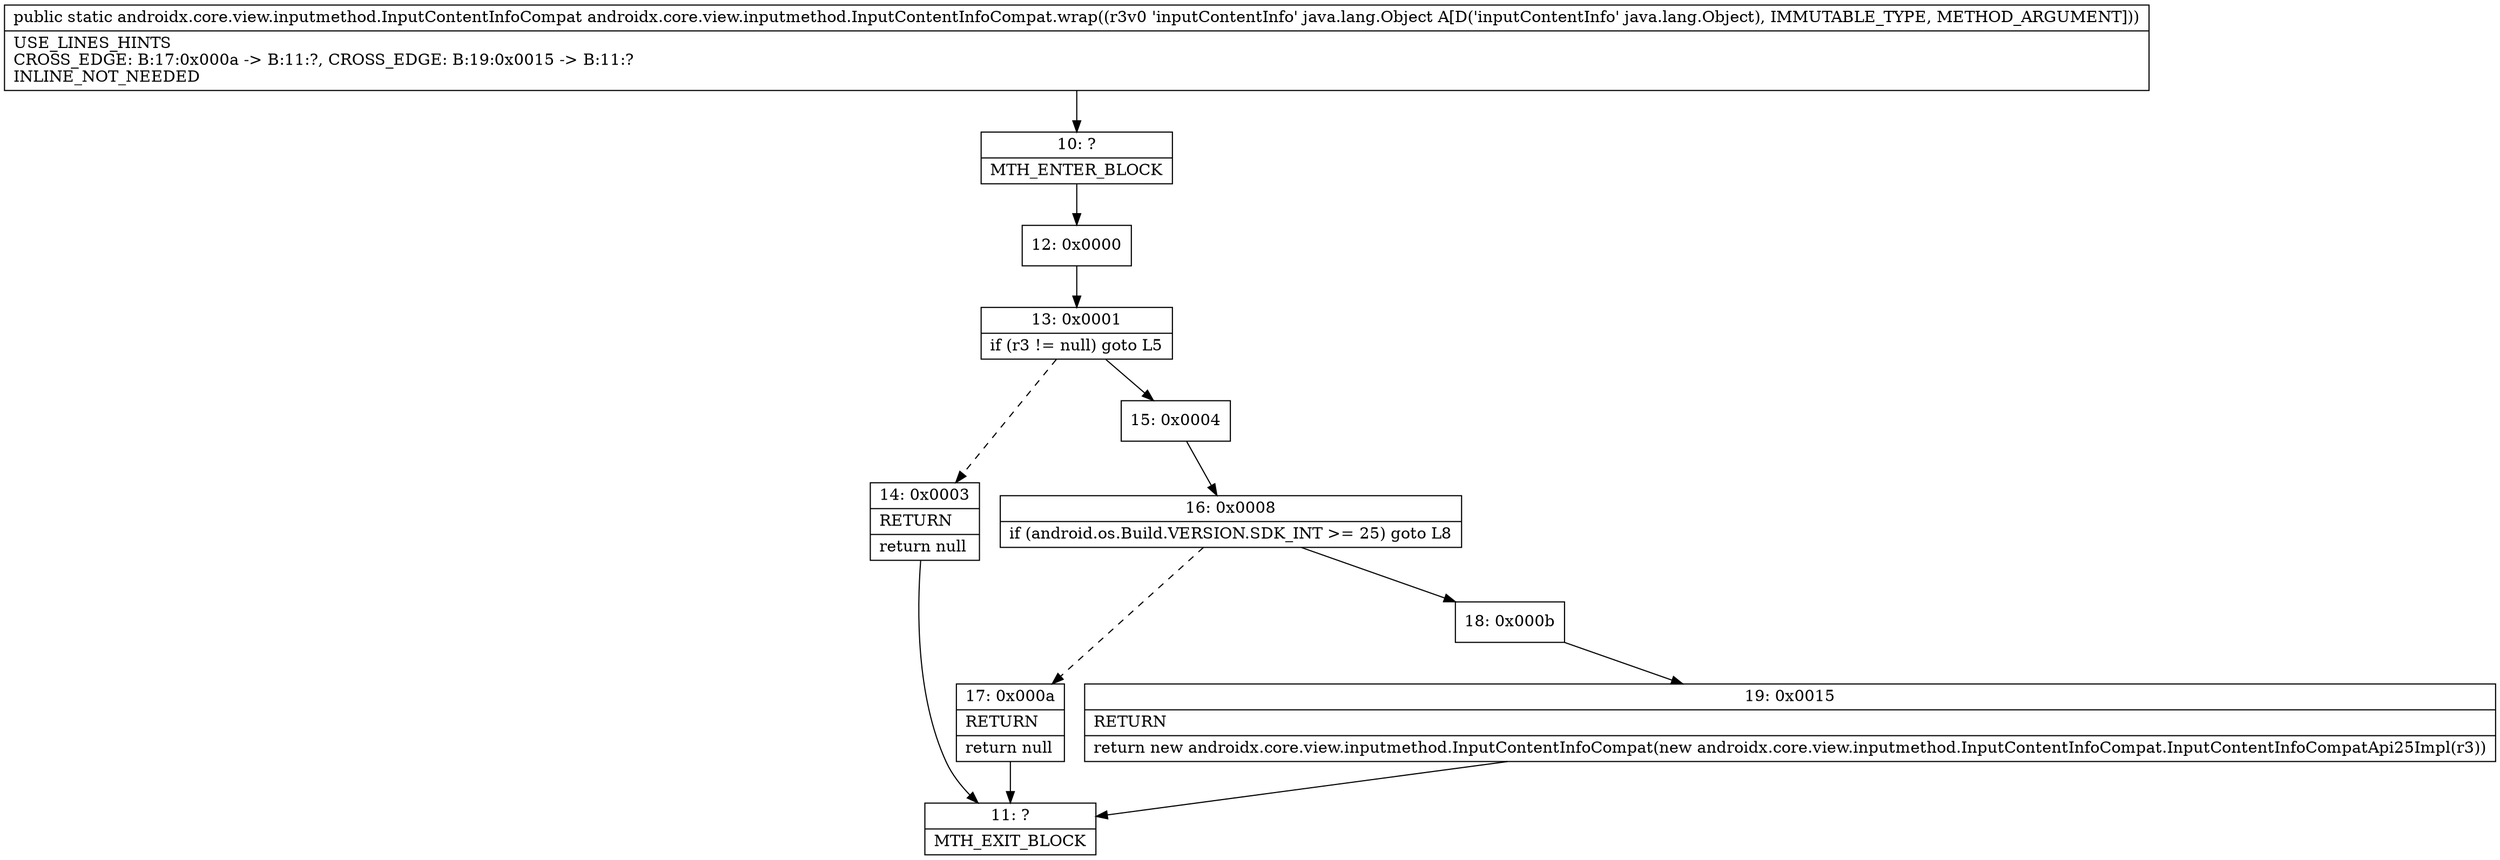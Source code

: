 digraph "CFG forandroidx.core.view.inputmethod.InputContentInfoCompat.wrap(Ljava\/lang\/Object;)Landroidx\/core\/view\/inputmethod\/InputContentInfoCompat;" {
Node_10 [shape=record,label="{10\:\ ?|MTH_ENTER_BLOCK\l}"];
Node_12 [shape=record,label="{12\:\ 0x0000}"];
Node_13 [shape=record,label="{13\:\ 0x0001|if (r3 != null) goto L5\l}"];
Node_14 [shape=record,label="{14\:\ 0x0003|RETURN\l|return null\l}"];
Node_11 [shape=record,label="{11\:\ ?|MTH_EXIT_BLOCK\l}"];
Node_15 [shape=record,label="{15\:\ 0x0004}"];
Node_16 [shape=record,label="{16\:\ 0x0008|if (android.os.Build.VERSION.SDK_INT \>= 25) goto L8\l}"];
Node_17 [shape=record,label="{17\:\ 0x000a|RETURN\l|return null\l}"];
Node_18 [shape=record,label="{18\:\ 0x000b}"];
Node_19 [shape=record,label="{19\:\ 0x0015|RETURN\l|return new androidx.core.view.inputmethod.InputContentInfoCompat(new androidx.core.view.inputmethod.InputContentInfoCompat.InputContentInfoCompatApi25Impl(r3))\l}"];
MethodNode[shape=record,label="{public static androidx.core.view.inputmethod.InputContentInfoCompat androidx.core.view.inputmethod.InputContentInfoCompat.wrap((r3v0 'inputContentInfo' java.lang.Object A[D('inputContentInfo' java.lang.Object), IMMUTABLE_TYPE, METHOD_ARGUMENT]))  | USE_LINES_HINTS\lCROSS_EDGE: B:17:0x000a \-\> B:11:?, CROSS_EDGE: B:19:0x0015 \-\> B:11:?\lINLINE_NOT_NEEDED\l}"];
MethodNode -> Node_10;Node_10 -> Node_12;
Node_12 -> Node_13;
Node_13 -> Node_14[style=dashed];
Node_13 -> Node_15;
Node_14 -> Node_11;
Node_15 -> Node_16;
Node_16 -> Node_17[style=dashed];
Node_16 -> Node_18;
Node_17 -> Node_11;
Node_18 -> Node_19;
Node_19 -> Node_11;
}

